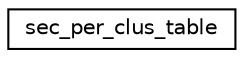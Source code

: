 digraph "Graphical Class Hierarchy"
{
 // LATEX_PDF_SIZE
  edge [fontname="Helvetica",fontsize="10",labelfontname="Helvetica",labelfontsize="10"];
  node [fontname="Helvetica",fontsize="10",shape=record];
  rankdir="LR";
  Node0 [label="sec_per_clus_table",height=0.2,width=0.4,color="black", fillcolor="white", style="filled",URL="$structsec__per__clus__table.html",tooltip=" "];
}
